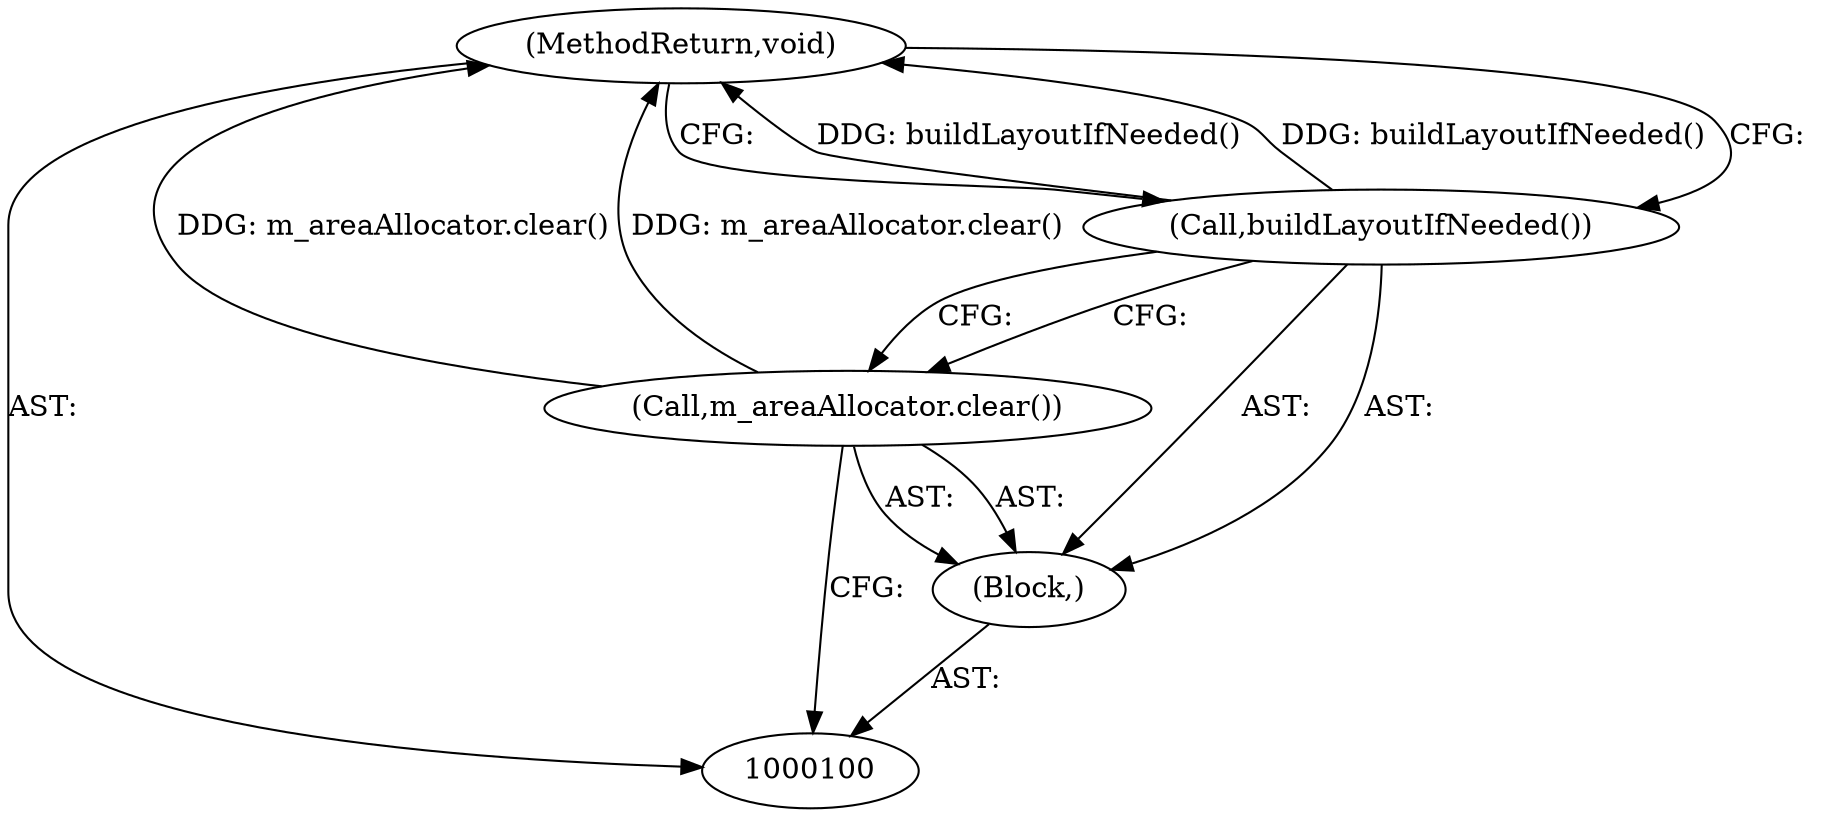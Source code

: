 digraph "1_Chrome_d31f450c723ba46b53c1762e51188557447d85fd_3" {
"1000104" [label="(MethodReturn,void)"];
"1000101" [label="(Block,)"];
"1000102" [label="(Call,m_areaAllocator.clear())"];
"1000103" [label="(Call,buildLayoutIfNeeded())"];
"1000104" -> "1000100"  [label="AST: "];
"1000104" -> "1000103"  [label="CFG: "];
"1000103" -> "1000104"  [label="DDG: buildLayoutIfNeeded()"];
"1000102" -> "1000104"  [label="DDG: m_areaAllocator.clear()"];
"1000101" -> "1000100"  [label="AST: "];
"1000102" -> "1000101"  [label="AST: "];
"1000103" -> "1000101"  [label="AST: "];
"1000102" -> "1000101"  [label="AST: "];
"1000102" -> "1000100"  [label="CFG: "];
"1000103" -> "1000102"  [label="CFG: "];
"1000102" -> "1000104"  [label="DDG: m_areaAllocator.clear()"];
"1000103" -> "1000101"  [label="AST: "];
"1000103" -> "1000102"  [label="CFG: "];
"1000104" -> "1000103"  [label="CFG: "];
"1000103" -> "1000104"  [label="DDG: buildLayoutIfNeeded()"];
}
